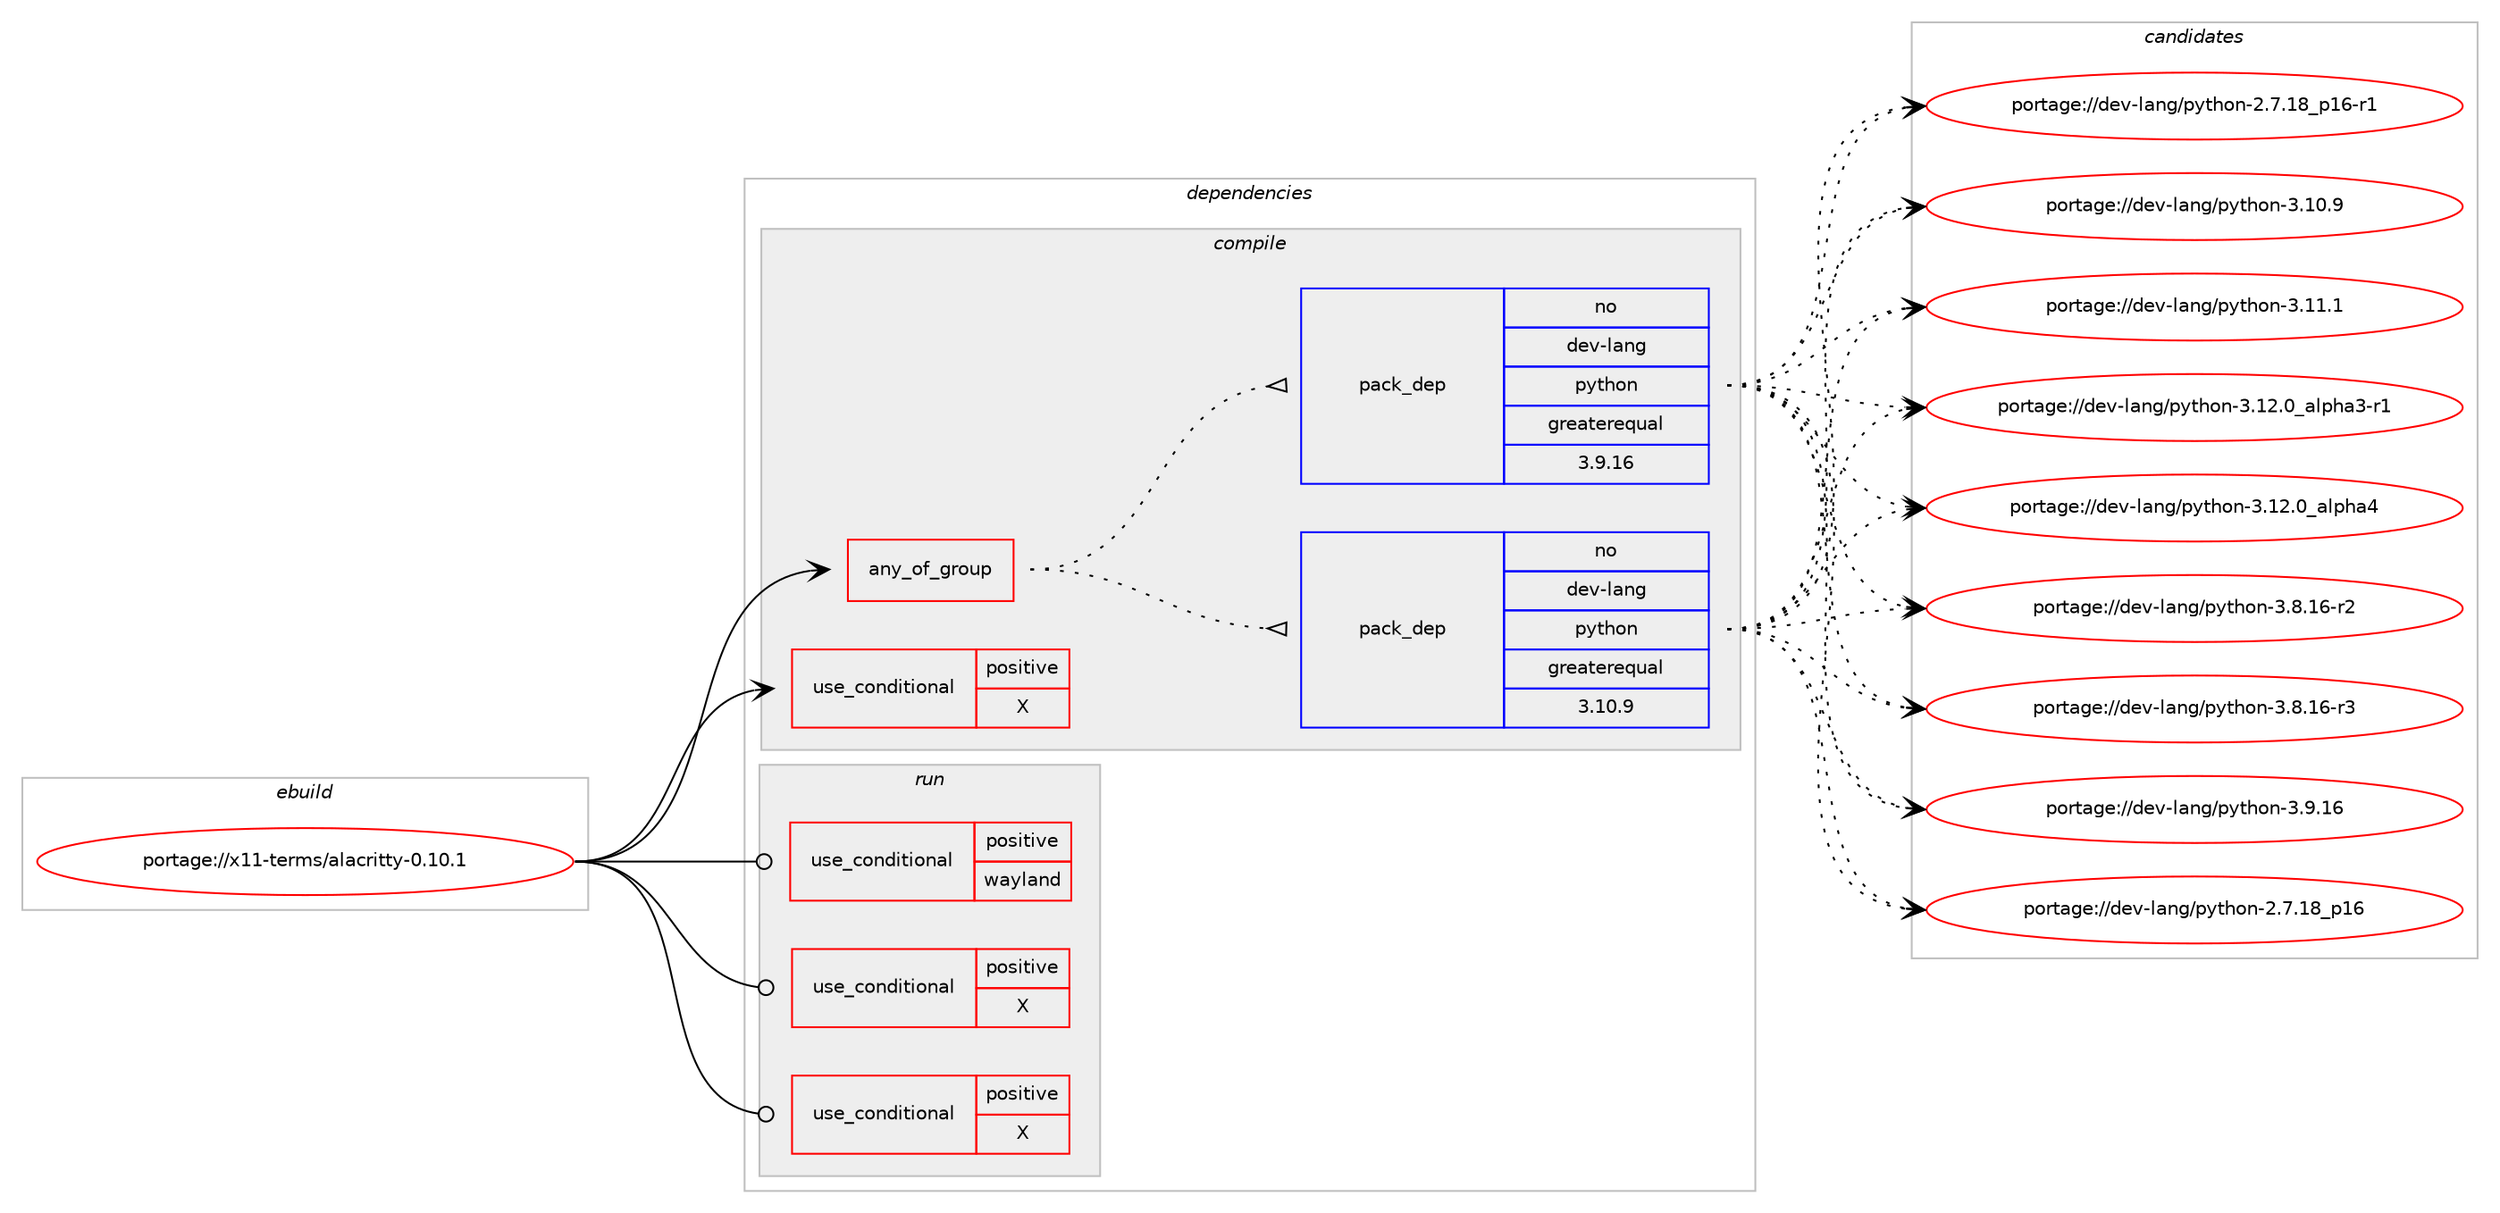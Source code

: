 digraph prolog {

# *************
# Graph options
# *************

newrank=true;
concentrate=true;
compound=true;
graph [rankdir=LR,fontname=Helvetica,fontsize=10,ranksep=1.5];#, ranksep=2.5, nodesep=0.2];
edge  [arrowhead=vee];
node  [fontname=Helvetica,fontsize=10];

# **********
# The ebuild
# **********

subgraph cluster_leftcol {
color=gray;
rank=same;
label=<<i>ebuild</i>>;
id [label="portage://x11-terms/alacritty-0.10.1", color=red, width=4, href="../x11-terms/alacritty-0.10.1.svg"];
}

# ****************
# The dependencies
# ****************

subgraph cluster_midcol {
color=gray;
label=<<i>dependencies</i>>;
subgraph cluster_compile {
fillcolor="#eeeeee";
style=filled;
label=<<i>compile</i>>;
subgraph any146 {
dependency12967 [label=<<TABLE BORDER="0" CELLBORDER="1" CELLSPACING="0" CELLPADDING="4"><TR><TD CELLPADDING="10">any_of_group</TD></TR></TABLE>>, shape=none, color=red];subgraph pack4840 {
dependency12968 [label=<<TABLE BORDER="0" CELLBORDER="1" CELLSPACING="0" CELLPADDING="4" WIDTH="220"><TR><TD ROWSPAN="6" CELLPADDING="30">pack_dep</TD></TR><TR><TD WIDTH="110">no</TD></TR><TR><TD>dev-lang</TD></TR><TR><TD>python</TD></TR><TR><TD>greaterequal</TD></TR><TR><TD>3.10.9</TD></TR></TABLE>>, shape=none, color=blue];
}
dependency12967:e -> dependency12968:w [weight=20,style="dotted",arrowhead="oinv"];
subgraph pack4841 {
dependency12969 [label=<<TABLE BORDER="0" CELLBORDER="1" CELLSPACING="0" CELLPADDING="4" WIDTH="220"><TR><TD ROWSPAN="6" CELLPADDING="30">pack_dep</TD></TR><TR><TD WIDTH="110">no</TD></TR><TR><TD>dev-lang</TD></TR><TR><TD>python</TD></TR><TR><TD>greaterequal</TD></TR><TR><TD>3.9.16</TD></TR></TABLE>>, shape=none, color=blue];
}
dependency12967:e -> dependency12969:w [weight=20,style="dotted",arrowhead="oinv"];
}
id:e -> dependency12967:w [weight=20,style="solid",arrowhead="vee"];
subgraph cond7971 {
dependency12970 [label=<<TABLE BORDER="0" CELLBORDER="1" CELLSPACING="0" CELLPADDING="4"><TR><TD ROWSPAN="3" CELLPADDING="10">use_conditional</TD></TR><TR><TD>positive</TD></TR><TR><TD>X</TD></TR></TABLE>>, shape=none, color=red];
# *** BEGIN UNKNOWN DEPENDENCY TYPE (TODO) ***
# dependency12970 -> package_dependency(portage://x11-terms/alacritty-0.10.1,install,no,x11-libs,libxcb,none,[,,],any_same_slot,[use(enable(xkb),none)])
# *** END UNKNOWN DEPENDENCY TYPE (TODO) ***

}
id:e -> dependency12970:w [weight=20,style="solid",arrowhead="vee"];
# *** BEGIN UNKNOWN DEPENDENCY TYPE (TODO) ***
# id -> package_dependency(portage://x11-terms/alacritty-0.10.1,install,no,media-libs,fontconfig,none,[,,],any_same_slot,[])
# *** END UNKNOWN DEPENDENCY TYPE (TODO) ***

# *** BEGIN UNKNOWN DEPENDENCY TYPE (TODO) ***
# id -> package_dependency(portage://x11-terms/alacritty-0.10.1,install,no,media-libs,freetype,none,[,,],[slot(2)],[])
# *** END UNKNOWN DEPENDENCY TYPE (TODO) ***

# *** BEGIN UNKNOWN DEPENDENCY TYPE (TODO) ***
# id -> package_dependency(portage://x11-terms/alacritty-0.10.1,install,no,x11-libs,libxkbcommon,none,[,,],[],[])
# *** END UNKNOWN DEPENDENCY TYPE (TODO) ***

}
subgraph cluster_compileandrun {
fillcolor="#eeeeee";
style=filled;
label=<<i>compile and run</i>>;
}
subgraph cluster_run {
fillcolor="#eeeeee";
style=filled;
label=<<i>run</i>>;
subgraph cond7972 {
dependency12971 [label=<<TABLE BORDER="0" CELLBORDER="1" CELLSPACING="0" CELLPADDING="4"><TR><TD ROWSPAN="3" CELLPADDING="10">use_conditional</TD></TR><TR><TD>positive</TD></TR><TR><TD>X</TD></TR></TABLE>>, shape=none, color=red];
# *** BEGIN UNKNOWN DEPENDENCY TYPE (TODO) ***
# dependency12971 -> package_dependency(portage://x11-terms/alacritty-0.10.1,run,no,x11-libs,libXcursor,none,[,,],[],[])
# *** END UNKNOWN DEPENDENCY TYPE (TODO) ***

# *** BEGIN UNKNOWN DEPENDENCY TYPE (TODO) ***
# dependency12971 -> package_dependency(portage://x11-terms/alacritty-0.10.1,run,no,x11-libs,libXi,none,[,,],[],[])
# *** END UNKNOWN DEPENDENCY TYPE (TODO) ***

# *** BEGIN UNKNOWN DEPENDENCY TYPE (TODO) ***
# dependency12971 -> package_dependency(portage://x11-terms/alacritty-0.10.1,run,no,x11-libs,libXrandr,none,[,,],[],[])
# *** END UNKNOWN DEPENDENCY TYPE (TODO) ***

}
id:e -> dependency12971:w [weight=20,style="solid",arrowhead="odot"];
subgraph cond7973 {
dependency12972 [label=<<TABLE BORDER="0" CELLBORDER="1" CELLSPACING="0" CELLPADDING="4"><TR><TD ROWSPAN="3" CELLPADDING="10">use_conditional</TD></TR><TR><TD>positive</TD></TR><TR><TD>X</TD></TR></TABLE>>, shape=none, color=red];
# *** BEGIN UNKNOWN DEPENDENCY TYPE (TODO) ***
# dependency12972 -> package_dependency(portage://x11-terms/alacritty-0.10.1,run,no,x11-libs,libxcb,none,[,,],any_same_slot,[use(enable(xkb),none)])
# *** END UNKNOWN DEPENDENCY TYPE (TODO) ***

}
id:e -> dependency12972:w [weight=20,style="solid",arrowhead="odot"];
subgraph cond7974 {
dependency12973 [label=<<TABLE BORDER="0" CELLBORDER="1" CELLSPACING="0" CELLPADDING="4"><TR><TD ROWSPAN="3" CELLPADDING="10">use_conditional</TD></TR><TR><TD>positive</TD></TR><TR><TD>wayland</TD></TR></TABLE>>, shape=none, color=red];
# *** BEGIN UNKNOWN DEPENDENCY TYPE (TODO) ***
# dependency12973 -> package_dependency(portage://x11-terms/alacritty-0.10.1,run,no,dev-libs,wayland,none,[,,],[],[])
# *** END UNKNOWN DEPENDENCY TYPE (TODO) ***

}
id:e -> dependency12973:w [weight=20,style="solid",arrowhead="odot"];
# *** BEGIN UNKNOWN DEPENDENCY TYPE (TODO) ***
# id -> package_dependency(portage://x11-terms/alacritty-0.10.1,run,no,media-libs,fontconfig,none,[,,],any_same_slot,[])
# *** END UNKNOWN DEPENDENCY TYPE (TODO) ***

# *** BEGIN UNKNOWN DEPENDENCY TYPE (TODO) ***
# id -> package_dependency(portage://x11-terms/alacritty-0.10.1,run,no,media-libs,freetype,none,[,,],[slot(2)],[])
# *** END UNKNOWN DEPENDENCY TYPE (TODO) ***

# *** BEGIN UNKNOWN DEPENDENCY TYPE (TODO) ***
# id -> package_dependency(portage://x11-terms/alacritty-0.10.1,run,no,media-libs,mesa,none,[,,],[],[use(optenable(X),none),use(optenable(wayland),none)])
# *** END UNKNOWN DEPENDENCY TYPE (TODO) ***

# *** BEGIN UNKNOWN DEPENDENCY TYPE (TODO) ***
# id -> package_dependency(portage://x11-terms/alacritty-0.10.1,run,no,sys-libs,ncurses,none,[,,],[slot(0)],[])
# *** END UNKNOWN DEPENDENCY TYPE (TODO) ***

# *** BEGIN UNKNOWN DEPENDENCY TYPE (TODO) ***
# id -> package_dependency(portage://x11-terms/alacritty-0.10.1,run,no,sys-libs,zlib,none,[,,],[],[])
# *** END UNKNOWN DEPENDENCY TYPE (TODO) ***

# *** BEGIN UNKNOWN DEPENDENCY TYPE (TODO) ***
# id -> package_dependency(portage://x11-terms/alacritty-0.10.1,run,no,x11-libs,libxkbcommon,none,[,,],[],[])
# *** END UNKNOWN DEPENDENCY TYPE (TODO) ***

}
}

# **************
# The candidates
# **************

subgraph cluster_choices {
rank=same;
color=gray;
label=<<i>candidates</i>>;

subgraph choice4840 {
color=black;
nodesep=1;
choice10010111845108971101034711212111610411111045504655464956951124954 [label="portage://dev-lang/python-2.7.18_p16", color=red, width=4,href="../dev-lang/python-2.7.18_p16.svg"];
choice100101118451089711010347112121116104111110455046554649569511249544511449 [label="portage://dev-lang/python-2.7.18_p16-r1", color=red, width=4,href="../dev-lang/python-2.7.18_p16-r1.svg"];
choice10010111845108971101034711212111610411111045514649484657 [label="portage://dev-lang/python-3.10.9", color=red, width=4,href="../dev-lang/python-3.10.9.svg"];
choice10010111845108971101034711212111610411111045514649494649 [label="portage://dev-lang/python-3.11.1", color=red, width=4,href="../dev-lang/python-3.11.1.svg"];
choice10010111845108971101034711212111610411111045514649504648959710811210497514511449 [label="portage://dev-lang/python-3.12.0_alpha3-r1", color=red, width=4,href="../dev-lang/python-3.12.0_alpha3-r1.svg"];
choice1001011184510897110103471121211161041111104551464950464895971081121049752 [label="portage://dev-lang/python-3.12.0_alpha4", color=red, width=4,href="../dev-lang/python-3.12.0_alpha4.svg"];
choice100101118451089711010347112121116104111110455146564649544511450 [label="portage://dev-lang/python-3.8.16-r2", color=red, width=4,href="../dev-lang/python-3.8.16-r2.svg"];
choice100101118451089711010347112121116104111110455146564649544511451 [label="portage://dev-lang/python-3.8.16-r3", color=red, width=4,href="../dev-lang/python-3.8.16-r3.svg"];
choice10010111845108971101034711212111610411111045514657464954 [label="portage://dev-lang/python-3.9.16", color=red, width=4,href="../dev-lang/python-3.9.16.svg"];
dependency12968:e -> choice10010111845108971101034711212111610411111045504655464956951124954:w [style=dotted,weight="100"];
dependency12968:e -> choice100101118451089711010347112121116104111110455046554649569511249544511449:w [style=dotted,weight="100"];
dependency12968:e -> choice10010111845108971101034711212111610411111045514649484657:w [style=dotted,weight="100"];
dependency12968:e -> choice10010111845108971101034711212111610411111045514649494649:w [style=dotted,weight="100"];
dependency12968:e -> choice10010111845108971101034711212111610411111045514649504648959710811210497514511449:w [style=dotted,weight="100"];
dependency12968:e -> choice1001011184510897110103471121211161041111104551464950464895971081121049752:w [style=dotted,weight="100"];
dependency12968:e -> choice100101118451089711010347112121116104111110455146564649544511450:w [style=dotted,weight="100"];
dependency12968:e -> choice100101118451089711010347112121116104111110455146564649544511451:w [style=dotted,weight="100"];
dependency12968:e -> choice10010111845108971101034711212111610411111045514657464954:w [style=dotted,weight="100"];
}
subgraph choice4841 {
color=black;
nodesep=1;
choice10010111845108971101034711212111610411111045504655464956951124954 [label="portage://dev-lang/python-2.7.18_p16", color=red, width=4,href="../dev-lang/python-2.7.18_p16.svg"];
choice100101118451089711010347112121116104111110455046554649569511249544511449 [label="portage://dev-lang/python-2.7.18_p16-r1", color=red, width=4,href="../dev-lang/python-2.7.18_p16-r1.svg"];
choice10010111845108971101034711212111610411111045514649484657 [label="portage://dev-lang/python-3.10.9", color=red, width=4,href="../dev-lang/python-3.10.9.svg"];
choice10010111845108971101034711212111610411111045514649494649 [label="portage://dev-lang/python-3.11.1", color=red, width=4,href="../dev-lang/python-3.11.1.svg"];
choice10010111845108971101034711212111610411111045514649504648959710811210497514511449 [label="portage://dev-lang/python-3.12.0_alpha3-r1", color=red, width=4,href="../dev-lang/python-3.12.0_alpha3-r1.svg"];
choice1001011184510897110103471121211161041111104551464950464895971081121049752 [label="portage://dev-lang/python-3.12.0_alpha4", color=red, width=4,href="../dev-lang/python-3.12.0_alpha4.svg"];
choice100101118451089711010347112121116104111110455146564649544511450 [label="portage://dev-lang/python-3.8.16-r2", color=red, width=4,href="../dev-lang/python-3.8.16-r2.svg"];
choice100101118451089711010347112121116104111110455146564649544511451 [label="portage://dev-lang/python-3.8.16-r3", color=red, width=4,href="../dev-lang/python-3.8.16-r3.svg"];
choice10010111845108971101034711212111610411111045514657464954 [label="portage://dev-lang/python-3.9.16", color=red, width=4,href="../dev-lang/python-3.9.16.svg"];
dependency12969:e -> choice10010111845108971101034711212111610411111045504655464956951124954:w [style=dotted,weight="100"];
dependency12969:e -> choice100101118451089711010347112121116104111110455046554649569511249544511449:w [style=dotted,weight="100"];
dependency12969:e -> choice10010111845108971101034711212111610411111045514649484657:w [style=dotted,weight="100"];
dependency12969:e -> choice10010111845108971101034711212111610411111045514649494649:w [style=dotted,weight="100"];
dependency12969:e -> choice10010111845108971101034711212111610411111045514649504648959710811210497514511449:w [style=dotted,weight="100"];
dependency12969:e -> choice1001011184510897110103471121211161041111104551464950464895971081121049752:w [style=dotted,weight="100"];
dependency12969:e -> choice100101118451089711010347112121116104111110455146564649544511450:w [style=dotted,weight="100"];
dependency12969:e -> choice100101118451089711010347112121116104111110455146564649544511451:w [style=dotted,weight="100"];
dependency12969:e -> choice10010111845108971101034711212111610411111045514657464954:w [style=dotted,weight="100"];
}
}

}
